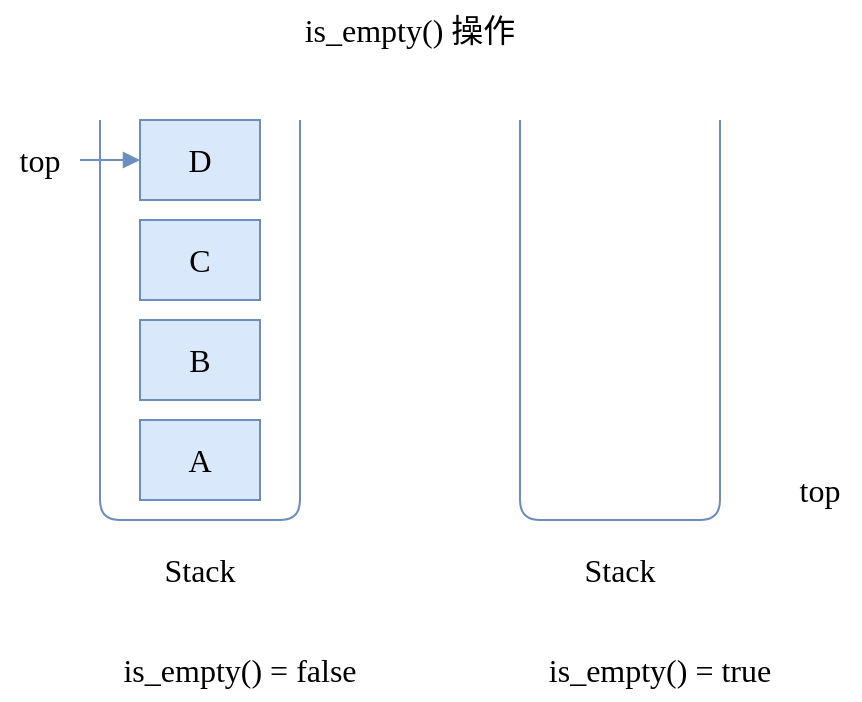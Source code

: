 <mxfile version="24.2.5" type="device">
  <diagram name="Page-1" id="UswiV8kJdXYd4FI-y-HA">
    <mxGraphModel dx="1434" dy="835" grid="1" gridSize="10" guides="1" tooltips="1" connect="1" arrows="1" fold="1" page="1" pageScale="1" pageWidth="850" pageHeight="1100" math="0" shadow="0">
      <root>
        <mxCell id="0" />
        <mxCell id="1" parent="0" />
        <mxCell id="MC3kBA18-3uo8F8Iywav-2" value="A" style="rounded=0;whiteSpace=wrap;html=1;shadow=0;strokeColor=#6c8ebf;strokeWidth=1;fontFamily=Ubuntu;fontSize=16;fontStyle=0;fillColor=#dae8fc;" vertex="1" parent="1">
          <mxGeometry x="290" y="390" width="60" height="40" as="geometry" />
        </mxCell>
        <mxCell id="MC3kBA18-3uo8F8Iywav-3" value="" style="endArrow=none;html=1;rounded=1;shadow=0;strokeColor=#6c8ebf;strokeWidth=1;fontFamily=Ubuntu;fontSize=14;fontStyle=0;fillColor=#dae8fc;" edge="1" parent="1">
          <mxGeometry width="50" height="50" relative="1" as="geometry">
            <mxPoint x="370" y="240" as="sourcePoint" />
            <mxPoint x="270" y="240" as="targetPoint" />
            <Array as="points">
              <mxPoint x="370" y="440" />
              <mxPoint x="270" y="440" />
            </Array>
          </mxGeometry>
        </mxCell>
        <mxCell id="MC3kBA18-3uo8F8Iywav-5" value="B" style="rounded=0;whiteSpace=wrap;html=1;shadow=0;strokeColor=#6c8ebf;strokeWidth=1;fontFamily=Ubuntu;fontSize=16;fontStyle=0;fillColor=#dae8fc;" vertex="1" parent="1">
          <mxGeometry x="290" y="340" width="60" height="40" as="geometry" />
        </mxCell>
        <mxCell id="MC3kBA18-3uo8F8Iywav-6" value="C" style="rounded=0;whiteSpace=wrap;html=1;shadow=0;strokeColor=#6c8ebf;strokeWidth=1;fontFamily=Ubuntu;fontSize=16;fontStyle=0;fillColor=#dae8fc;" vertex="1" parent="1">
          <mxGeometry x="290" y="290" width="60" height="40" as="geometry" />
        </mxCell>
        <mxCell id="MC3kBA18-3uo8F8Iywav-8" style="edgeStyle=orthogonalEdgeStyle;rounded=1;orthogonalLoop=1;jettySize=auto;html=1;entryX=0;entryY=0.5;entryDx=0;entryDy=0;shadow=0;strokeColor=#6c8ebf;strokeWidth=1;fontFamily=Ubuntu;fontSize=14;fontStyle=0;endArrow=block;endFill=1;fillColor=#dae8fc;" edge="1" parent="1" source="MC3kBA18-3uo8F8Iywav-7" target="MC3kBA18-3uo8F8Iywav-28">
          <mxGeometry relative="1" as="geometry" />
        </mxCell>
        <mxCell id="MC3kBA18-3uo8F8Iywav-7" value="top" style="text;html=1;align=center;verticalAlign=middle;whiteSpace=wrap;rounded=0;fontFamily=Ubuntu;fontSize=16;fontStyle=0;" vertex="1" parent="1">
          <mxGeometry x="220" y="245" width="40" height="30" as="geometry" />
        </mxCell>
        <mxCell id="MC3kBA18-3uo8F8Iywav-23" value="Stack" style="text;html=1;align=center;verticalAlign=middle;whiteSpace=wrap;rounded=0;fontFamily=Ubuntu;fontSize=16;fontStyle=0;" vertex="1" parent="1">
          <mxGeometry x="290" y="450" width="60" height="30" as="geometry" />
        </mxCell>
        <mxCell id="MC3kBA18-3uo8F8Iywav-27" value="is_empty() 操作" style="text;html=1;align=center;verticalAlign=middle;whiteSpace=wrap;rounded=0;fontFamily=Ubuntu;fontSize=16;fontStyle=0;" vertex="1" parent="1">
          <mxGeometry x="355" y="180" width="140" height="30" as="geometry" />
        </mxCell>
        <mxCell id="MC3kBA18-3uo8F8Iywav-28" value="D" style="rounded=0;whiteSpace=wrap;html=1;shadow=0;strokeColor=#6c8ebf;strokeWidth=1;fontFamily=Ubuntu;fontSize=16;fontStyle=0;fillColor=#dae8fc;" vertex="1" parent="1">
          <mxGeometry x="290" y="240" width="60" height="40" as="geometry" />
        </mxCell>
        <mxCell id="MC3kBA18-3uo8F8Iywav-32" value="is_empty() = false" style="text;html=1;align=center;verticalAlign=middle;whiteSpace=wrap;rounded=0;fontFamily=Ubuntu;fontSize=16;fontStyle=0;" vertex="1" parent="1">
          <mxGeometry x="260" y="500" width="160" height="30" as="geometry" />
        </mxCell>
        <mxCell id="MC3kBA18-3uo8F8Iywav-34" value="" style="endArrow=none;html=1;rounded=1;shadow=0;strokeColor=#6c8ebf;strokeWidth=1;fontFamily=Ubuntu;fontSize=14;fontStyle=0;fillColor=#dae8fc;" edge="1" parent="1">
          <mxGeometry width="50" height="50" relative="1" as="geometry">
            <mxPoint x="580" y="240" as="sourcePoint" />
            <mxPoint x="480" y="240" as="targetPoint" />
            <Array as="points">
              <mxPoint x="580" y="440" />
              <mxPoint x="480" y="440" />
            </Array>
          </mxGeometry>
        </mxCell>
        <mxCell id="MC3kBA18-3uo8F8Iywav-38" value="top" style="text;html=1;align=center;verticalAlign=middle;whiteSpace=wrap;rounded=0;fontFamily=Ubuntu;fontSize=16;fontStyle=0;" vertex="1" parent="1">
          <mxGeometry x="610" y="410" width="40" height="30" as="geometry" />
        </mxCell>
        <mxCell id="MC3kBA18-3uo8F8Iywav-39" value="Stack" style="text;html=1;align=center;verticalAlign=middle;whiteSpace=wrap;rounded=0;fontFamily=Ubuntu;fontSize=16;fontStyle=0;" vertex="1" parent="1">
          <mxGeometry x="500" y="450" width="60" height="30" as="geometry" />
        </mxCell>
        <mxCell id="MC3kBA18-3uo8F8Iywav-41" value="is_empty() = true" style="text;html=1;align=center;verticalAlign=middle;whiteSpace=wrap;rounded=0;fontFamily=Ubuntu;fontSize=16;fontStyle=0;" vertex="1" parent="1">
          <mxGeometry x="470" y="500" width="160" height="30" as="geometry" />
        </mxCell>
      </root>
    </mxGraphModel>
  </diagram>
</mxfile>
